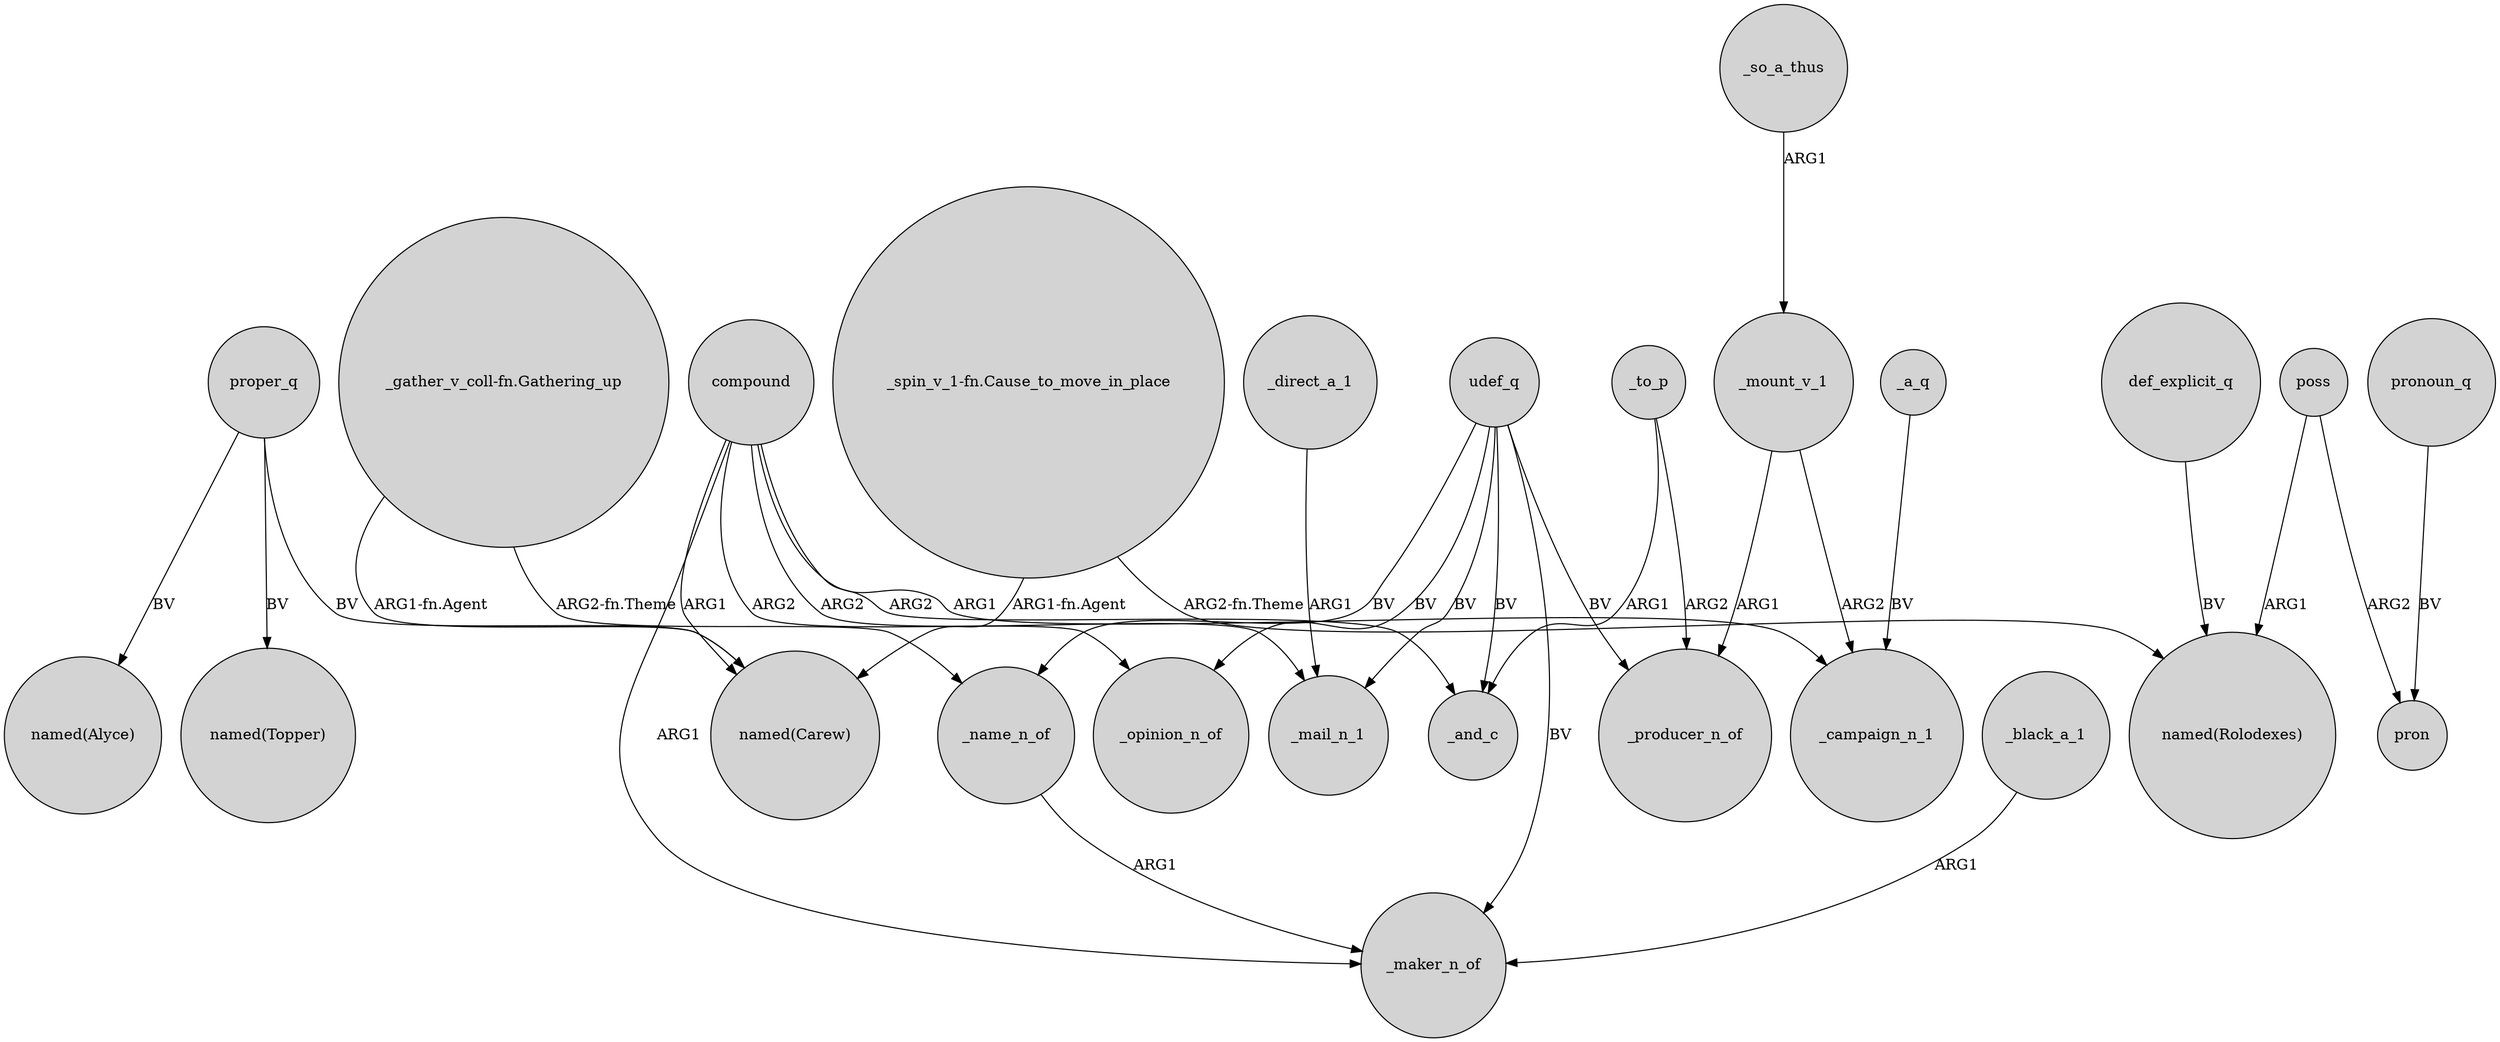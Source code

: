 digraph {
	node [shape=circle style=filled]
	proper_q -> "named(Carew)" [label=BV]
	compound -> _opinion_n_of [label=ARG2]
	udef_q -> _opinion_n_of [label=BV]
	"_spin_v_1-fn.Cause_to_move_in_place" -> "named(Carew)" [label="ARG1-fn.Agent"]
	"_gather_v_coll-fn.Gathering_up" -> "named(Carew)" [label="ARG1-fn.Agent"]
	poss -> pron [label=ARG2]
	_name_n_of -> _maker_n_of [label=ARG1]
	_black_a_1 -> _maker_n_of [label=ARG1]
	compound -> _campaign_n_1 [label=ARG1]
	def_explicit_q -> "named(Rolodexes)" [label=BV]
	_mount_v_1 -> _producer_n_of [label=ARG1]
	compound -> _maker_n_of [label=ARG1]
	udef_q -> _producer_n_of [label=BV]
	proper_q -> "named(Alyce)" [label=BV]
	_direct_a_1 -> _mail_n_1 [label=ARG1]
	pronoun_q -> pron [label=BV]
	_so_a_thus -> _mount_v_1 [label=ARG1]
	compound -> "named(Carew)" [label=ARG1]
	compound -> _and_c [label=ARG2]
	_to_p -> _producer_n_of [label=ARG2]
	compound -> _mail_n_1 [label=ARG2]
	"_gather_v_coll-fn.Gathering_up" -> _name_n_of [label="ARG2-fn.Theme"]
	udef_q -> _mail_n_1 [label=BV]
	udef_q -> _maker_n_of [label=BV]
	poss -> "named(Rolodexes)" [label=ARG1]
	proper_q -> "named(Topper)" [label=BV]
	"_spin_v_1-fn.Cause_to_move_in_place" -> "named(Rolodexes)" [label="ARG2-fn.Theme"]
	_mount_v_1 -> _campaign_n_1 [label=ARG2]
	udef_q -> _and_c [label=BV]
	_a_q -> _campaign_n_1 [label=BV]
	udef_q -> _name_n_of [label=BV]
	_to_p -> _and_c [label=ARG1]
}
